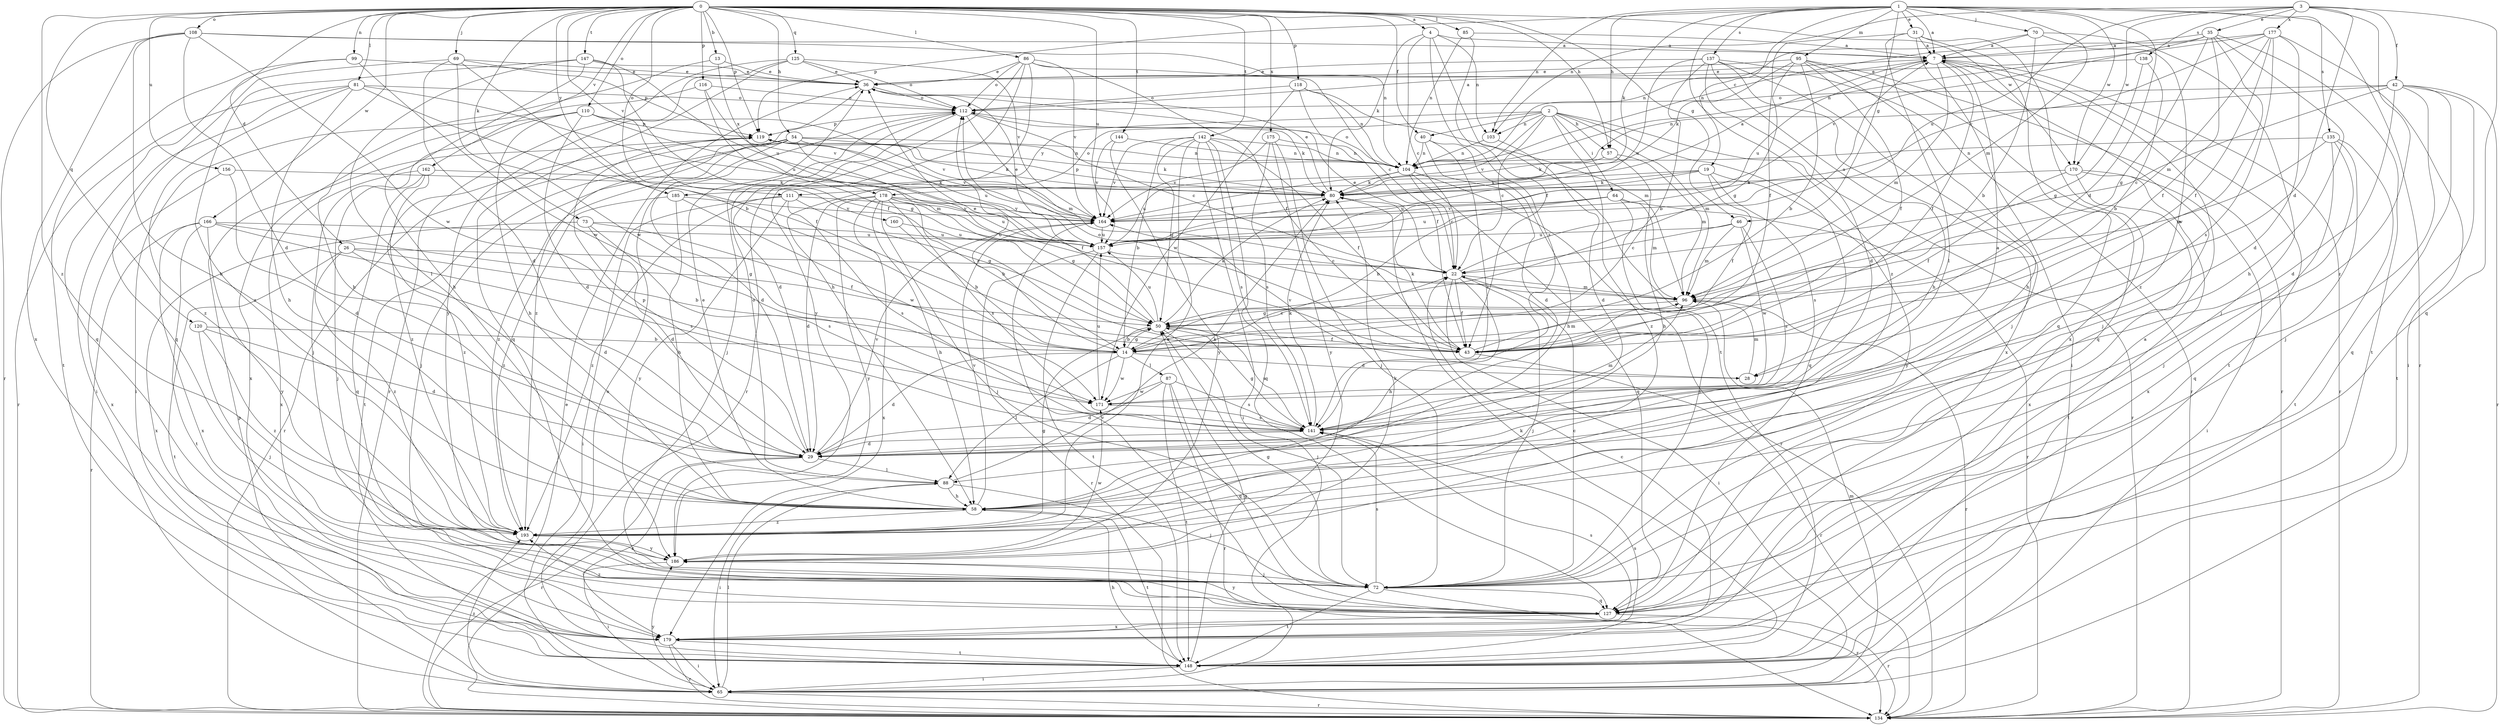 strict digraph  {
0;
1;
2;
3;
4;
7;
13;
14;
19;
22;
26;
28;
29;
31;
35;
36;
40;
42;
43;
46;
50;
54;
57;
58;
64;
65;
69;
70;
72;
73;
80;
81;
85;
86;
87;
88;
95;
96;
99;
103;
104;
108;
110;
111;
112;
116;
118;
119;
120;
125;
127;
134;
135;
137;
138;
141;
142;
144;
147;
148;
156;
157;
160;
162;
164;
166;
170;
171;
175;
177;
178;
179;
185;
186;
193;
0 -> 4  [label=a];
0 -> 13  [label=b];
0 -> 26  [label=d];
0 -> 40  [label=f];
0 -> 46  [label=g];
0 -> 54  [label=h];
0 -> 57  [label=h];
0 -> 69  [label=j];
0 -> 73  [label=k];
0 -> 81  [label=l];
0 -> 85  [label=l];
0 -> 86  [label=l];
0 -> 99  [label=n];
0 -> 108  [label=o];
0 -> 110  [label=o];
0 -> 111  [label=o];
0 -> 116  [label=p];
0 -> 118  [label=p];
0 -> 119  [label=p];
0 -> 120  [label=q];
0 -> 125  [label=q];
0 -> 142  [label=t];
0 -> 144  [label=t];
0 -> 147  [label=t];
0 -> 156  [label=u];
0 -> 157  [label=u];
0 -> 160  [label=v];
0 -> 162  [label=v];
0 -> 166  [label=w];
0 -> 170  [label=w];
0 -> 175  [label=x];
0 -> 185  [label=y];
0 -> 193  [label=z];
1 -> 7  [label=a];
1 -> 19  [label=c];
1 -> 28  [label=d];
1 -> 31  [label=e];
1 -> 46  [label=g];
1 -> 57  [label=h];
1 -> 70  [label=j];
1 -> 80  [label=k];
1 -> 95  [label=m];
1 -> 96  [label=m];
1 -> 103  [label=n];
1 -> 119  [label=p];
1 -> 134  [label=r];
1 -> 135  [label=s];
1 -> 137  [label=s];
1 -> 170  [label=w];
1 -> 193  [label=z];
2 -> 22  [label=c];
2 -> 40  [label=f];
2 -> 57  [label=h];
2 -> 64  [label=i];
2 -> 96  [label=m];
2 -> 103  [label=n];
2 -> 111  [label=o];
2 -> 127  [label=q];
2 -> 134  [label=r];
2 -> 164  [label=v];
2 -> 185  [label=y];
2 -> 193  [label=z];
3 -> 28  [label=d];
3 -> 35  [label=e];
3 -> 42  [label=f];
3 -> 103  [label=n];
3 -> 127  [label=q];
3 -> 138  [label=s];
3 -> 157  [label=u];
3 -> 170  [label=w];
3 -> 177  [label=x];
3 -> 193  [label=z];
4 -> 7  [label=a];
4 -> 22  [label=c];
4 -> 80  [label=k];
4 -> 103  [label=n];
4 -> 141  [label=s];
4 -> 148  [label=t];
7 -> 36  [label=e];
7 -> 43  [label=f];
7 -> 72  [label=j];
7 -> 96  [label=m];
7 -> 134  [label=r];
7 -> 148  [label=t];
7 -> 157  [label=u];
13 -> 36  [label=e];
13 -> 58  [label=h];
13 -> 178  [label=x];
14 -> 22  [label=c];
14 -> 28  [label=d];
14 -> 29  [label=d];
14 -> 50  [label=g];
14 -> 87  [label=l];
14 -> 88  [label=l];
14 -> 112  [label=o];
14 -> 171  [label=w];
19 -> 43  [label=f];
19 -> 80  [label=k];
19 -> 141  [label=s];
19 -> 157  [label=u];
19 -> 178  [label=x];
19 -> 186  [label=y];
22 -> 7  [label=a];
22 -> 36  [label=e];
22 -> 43  [label=f];
22 -> 58  [label=h];
22 -> 65  [label=i];
22 -> 72  [label=j];
22 -> 96  [label=m];
26 -> 14  [label=b];
26 -> 22  [label=c];
26 -> 29  [label=d];
26 -> 148  [label=t];
26 -> 193  [label=z];
28 -> 96  [label=m];
28 -> 164  [label=v];
29 -> 88  [label=l];
29 -> 119  [label=p];
29 -> 134  [label=r];
29 -> 164  [label=v];
29 -> 179  [label=x];
31 -> 7  [label=a];
31 -> 43  [label=f];
31 -> 65  [label=i];
31 -> 88  [label=l];
31 -> 127  [label=q];
31 -> 179  [label=x];
35 -> 7  [label=a];
35 -> 43  [label=f];
35 -> 50  [label=g];
35 -> 58  [label=h];
35 -> 104  [label=n];
35 -> 148  [label=t];
35 -> 164  [label=v];
35 -> 171  [label=w];
36 -> 112  [label=o];
36 -> 193  [label=z];
40 -> 29  [label=d];
40 -> 58  [label=h];
40 -> 104  [label=n];
40 -> 141  [label=s];
42 -> 22  [label=c];
42 -> 29  [label=d];
42 -> 72  [label=j];
42 -> 104  [label=n];
42 -> 112  [label=o];
42 -> 127  [label=q];
42 -> 134  [label=r];
42 -> 148  [label=t];
43 -> 80  [label=k];
43 -> 96  [label=m];
43 -> 112  [label=o];
43 -> 134  [label=r];
46 -> 22  [label=c];
46 -> 96  [label=m];
46 -> 141  [label=s];
46 -> 157  [label=u];
46 -> 171  [label=w];
50 -> 14  [label=b];
50 -> 36  [label=e];
50 -> 43  [label=f];
50 -> 72  [label=j];
50 -> 80  [label=k];
50 -> 141  [label=s];
50 -> 157  [label=u];
54 -> 29  [label=d];
54 -> 43  [label=f];
54 -> 72  [label=j];
54 -> 80  [label=k];
54 -> 104  [label=n];
54 -> 134  [label=r];
54 -> 148  [label=t];
54 -> 157  [label=u];
54 -> 193  [label=z];
57 -> 58  [label=h];
57 -> 80  [label=k];
57 -> 96  [label=m];
58 -> 36  [label=e];
58 -> 148  [label=t];
58 -> 164  [label=v];
58 -> 193  [label=z];
64 -> 14  [label=b];
64 -> 72  [label=j];
64 -> 96  [label=m];
64 -> 134  [label=r];
64 -> 157  [label=u];
64 -> 164  [label=v];
65 -> 88  [label=l];
65 -> 96  [label=m];
65 -> 119  [label=p];
65 -> 134  [label=r];
65 -> 186  [label=y];
65 -> 193  [label=z];
69 -> 14  [label=b];
69 -> 29  [label=d];
69 -> 36  [label=e];
69 -> 119  [label=p];
69 -> 127  [label=q];
69 -> 171  [label=w];
70 -> 7  [label=a];
70 -> 14  [label=b];
70 -> 72  [label=j];
70 -> 104  [label=n];
70 -> 193  [label=z];
72 -> 22  [label=c];
72 -> 50  [label=g];
72 -> 127  [label=q];
72 -> 134  [label=r];
72 -> 141  [label=s];
72 -> 148  [label=t];
73 -> 29  [label=d];
73 -> 43  [label=f];
73 -> 141  [label=s];
73 -> 157  [label=u];
73 -> 179  [label=x];
80 -> 7  [label=a];
80 -> 36  [label=e];
80 -> 119  [label=p];
80 -> 164  [label=v];
81 -> 43  [label=f];
81 -> 58  [label=h];
81 -> 65  [label=i];
81 -> 112  [label=o];
81 -> 134  [label=r];
81 -> 157  [label=u];
81 -> 193  [label=z];
85 -> 7  [label=a];
85 -> 43  [label=f];
85 -> 104  [label=n];
86 -> 22  [label=c];
86 -> 36  [label=e];
86 -> 43  [label=f];
86 -> 58  [label=h];
86 -> 112  [label=o];
86 -> 134  [label=r];
86 -> 164  [label=v];
86 -> 186  [label=y];
87 -> 29  [label=d];
87 -> 127  [label=q];
87 -> 134  [label=r];
87 -> 141  [label=s];
87 -> 148  [label=t];
87 -> 171  [label=w];
88 -> 58  [label=h];
88 -> 65  [label=i];
88 -> 72  [label=j];
88 -> 80  [label=k];
88 -> 112  [label=o];
95 -> 14  [label=b];
95 -> 36  [label=e];
95 -> 43  [label=f];
95 -> 50  [label=g];
95 -> 58  [label=h];
95 -> 80  [label=k];
95 -> 127  [label=q];
95 -> 134  [label=r];
96 -> 50  [label=g];
96 -> 134  [label=r];
99 -> 36  [label=e];
99 -> 127  [label=q];
99 -> 148  [label=t];
99 -> 171  [label=w];
103 -> 29  [label=d];
103 -> 104  [label=n];
104 -> 22  [label=c];
104 -> 80  [label=k];
104 -> 112  [label=o];
104 -> 127  [label=q];
104 -> 134  [label=r];
104 -> 157  [label=u];
108 -> 7  [label=a];
108 -> 29  [label=d];
108 -> 58  [label=h];
108 -> 104  [label=n];
108 -> 134  [label=r];
108 -> 171  [label=w];
108 -> 179  [label=x];
110 -> 29  [label=d];
110 -> 58  [label=h];
110 -> 72  [label=j];
110 -> 96  [label=m];
110 -> 119  [label=p];
110 -> 164  [label=v];
110 -> 179  [label=x];
111 -> 50  [label=g];
111 -> 65  [label=i];
111 -> 141  [label=s];
111 -> 164  [label=v];
111 -> 186  [label=y];
111 -> 193  [label=z];
112 -> 7  [label=a];
112 -> 22  [label=c];
112 -> 29  [label=d];
112 -> 72  [label=j];
112 -> 80  [label=k];
112 -> 96  [label=m];
112 -> 119  [label=p];
116 -> 50  [label=g];
116 -> 65  [label=i];
116 -> 112  [label=o];
116 -> 164  [label=v];
118 -> 43  [label=f];
118 -> 96  [label=m];
118 -> 104  [label=n];
118 -> 112  [label=o];
118 -> 171  [label=w];
119 -> 80  [label=k];
119 -> 104  [label=n];
119 -> 164  [label=v];
119 -> 193  [label=z];
120 -> 14  [label=b];
120 -> 29  [label=d];
120 -> 72  [label=j];
120 -> 193  [label=z];
125 -> 36  [label=e];
125 -> 112  [label=o];
125 -> 127  [label=q];
125 -> 134  [label=r];
125 -> 164  [label=v];
125 -> 186  [label=y];
127 -> 7  [label=a];
127 -> 134  [label=r];
127 -> 164  [label=v];
127 -> 179  [label=x];
127 -> 186  [label=y];
127 -> 193  [label=z];
134 -> 36  [label=e];
135 -> 72  [label=j];
135 -> 96  [label=m];
135 -> 104  [label=n];
135 -> 127  [label=q];
135 -> 148  [label=t];
135 -> 179  [label=x];
137 -> 14  [label=b];
137 -> 29  [label=d];
137 -> 36  [label=e];
137 -> 58  [label=h];
137 -> 72  [label=j];
137 -> 134  [label=r];
137 -> 157  [label=u];
137 -> 179  [label=x];
138 -> 14  [label=b];
138 -> 36  [label=e];
138 -> 50  [label=g];
141 -> 7  [label=a];
141 -> 29  [label=d];
141 -> 50  [label=g];
141 -> 80  [label=k];
141 -> 96  [label=m];
142 -> 14  [label=b];
142 -> 43  [label=f];
142 -> 50  [label=g];
142 -> 65  [label=i];
142 -> 104  [label=n];
142 -> 127  [label=q];
142 -> 141  [label=s];
142 -> 164  [label=v];
142 -> 193  [label=z];
144 -> 104  [label=n];
144 -> 164  [label=v];
144 -> 186  [label=y];
147 -> 36  [label=e];
147 -> 43  [label=f];
147 -> 58  [label=h];
147 -> 88  [label=l];
147 -> 157  [label=u];
147 -> 193  [label=z];
148 -> 50  [label=g];
148 -> 58  [label=h];
148 -> 65  [label=i];
148 -> 80  [label=k];
148 -> 112  [label=o];
148 -> 141  [label=s];
156 -> 29  [label=d];
156 -> 80  [label=k];
156 -> 179  [label=x];
157 -> 22  [label=c];
157 -> 36  [label=e];
157 -> 134  [label=r];
157 -> 148  [label=t];
160 -> 14  [label=b];
160 -> 157  [label=u];
162 -> 72  [label=j];
162 -> 80  [label=k];
162 -> 127  [label=q];
162 -> 179  [label=x];
162 -> 193  [label=z];
164 -> 157  [label=u];
166 -> 50  [label=g];
166 -> 134  [label=r];
166 -> 141  [label=s];
166 -> 148  [label=t];
166 -> 157  [label=u];
166 -> 179  [label=x];
166 -> 186  [label=y];
170 -> 43  [label=f];
170 -> 65  [label=i];
170 -> 80  [label=k];
170 -> 148  [label=t];
170 -> 179  [label=x];
171 -> 141  [label=s];
171 -> 157  [label=u];
175 -> 72  [label=j];
175 -> 104  [label=n];
175 -> 141  [label=s];
175 -> 164  [label=v];
175 -> 186  [label=y];
177 -> 7  [label=a];
177 -> 29  [label=d];
177 -> 43  [label=f];
177 -> 65  [label=i];
177 -> 96  [label=m];
177 -> 104  [label=n];
177 -> 141  [label=s];
177 -> 164  [label=v];
178 -> 14  [label=b];
178 -> 29  [label=d];
178 -> 50  [label=g];
178 -> 58  [label=h];
178 -> 72  [label=j];
178 -> 141  [label=s];
178 -> 157  [label=u];
178 -> 164  [label=v];
178 -> 179  [label=x];
178 -> 186  [label=y];
179 -> 22  [label=c];
179 -> 65  [label=i];
179 -> 134  [label=r];
179 -> 141  [label=s];
179 -> 148  [label=t];
185 -> 58  [label=h];
185 -> 164  [label=v];
185 -> 171  [label=w];
185 -> 193  [label=z];
186 -> 65  [label=i];
186 -> 72  [label=j];
186 -> 80  [label=k];
186 -> 171  [label=w];
193 -> 50  [label=g];
193 -> 186  [label=y];
}
